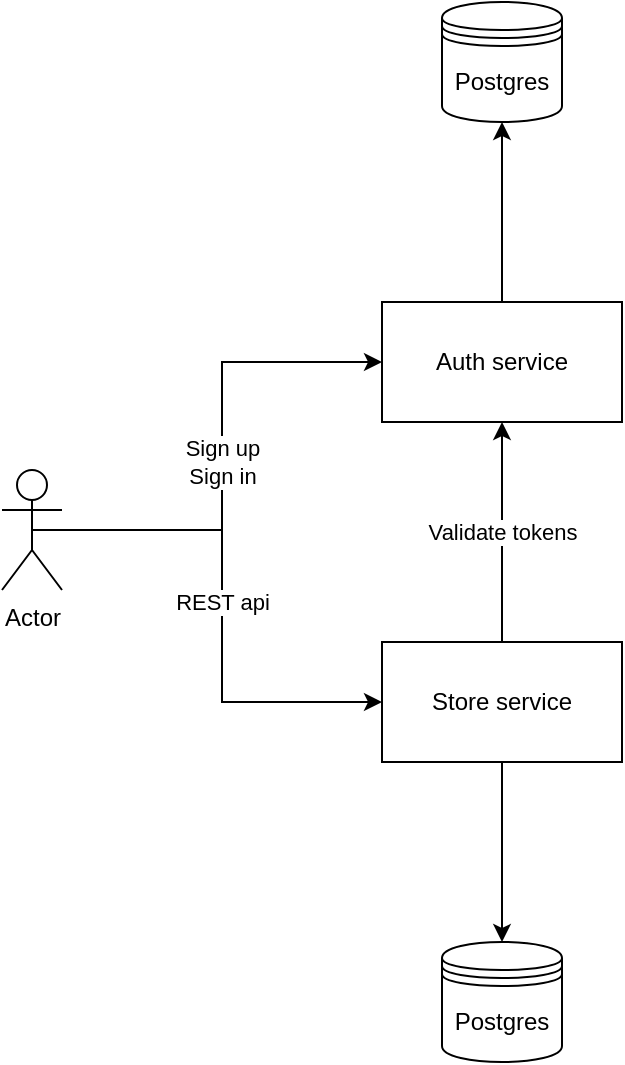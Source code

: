 <mxfile version="13.2.3" type="device"><diagram id="Ht1M8jgEwFfnCIfOTk4-" name="Page-1"><mxGraphModel dx="1355" dy="806" grid="1" gridSize="10" guides="1" tooltips="1" connect="1" arrows="1" fold="1" page="1" pageScale="1" pageWidth="1169" pageHeight="827" math="0" shadow="0"><root><mxCell id="0"/><mxCell id="1" parent="0"/><mxCell id="BpEwM4Tu0H1atbHM7HD3-6" value="REST api" style="edgeStyle=orthogonalEdgeStyle;rounded=0;orthogonalLoop=1;jettySize=auto;html=1;entryX=0;entryY=0.5;entryDx=0;entryDy=0;startArrow=none;startFill=0;exitX=0.5;exitY=0.5;exitDx=0;exitDy=0;exitPerimeter=0;" parent="1" source="BpEwM4Tu0H1atbHM7HD3-1" target="BpEwM4Tu0H1atbHM7HD3-3" edge="1"><mxGeometry relative="1" as="geometry"><mxPoint x="300" y="384" as="targetPoint"/><mxPoint x="260" y="384" as="sourcePoint"/></mxGeometry></mxCell><mxCell id="NJEs59rcsAZ4DV3cvwF2-3" value="Sign up&lt;br&gt;Sign in" style="edgeStyle=orthogonalEdgeStyle;rounded=0;orthogonalLoop=1;jettySize=auto;html=1;exitX=0.5;exitY=0.5;exitDx=0;exitDy=0;exitPerimeter=0;entryX=0;entryY=0.5;entryDx=0;entryDy=0;startArrow=none;startFill=0;" edge="1" parent="1" source="BpEwM4Tu0H1atbHM7HD3-1" target="NJEs59rcsAZ4DV3cvwF2-1"><mxGeometry relative="1" as="geometry"/></mxCell><mxCell id="BpEwM4Tu0H1atbHM7HD3-1" value="Actor" style="shape=umlActor;verticalLabelPosition=bottom;labelBackgroundColor=#ffffff;verticalAlign=top;html=1;outlineConnect=0;" parent="1" vertex="1"><mxGeometry x="190" y="354" width="30" height="60" as="geometry"/></mxCell><mxCell id="BpEwM4Tu0H1atbHM7HD3-2" value="Postgres&lt;br&gt;" style="shape=datastore;whiteSpace=wrap;html=1;" parent="1" vertex="1"><mxGeometry x="410" y="590" width="60" height="60" as="geometry"/></mxCell><mxCell id="BpEwM4Tu0H1atbHM7HD3-8" value="" style="edgeStyle=orthogonalEdgeStyle;rounded=0;orthogonalLoop=1;jettySize=auto;html=1;entryX=0.5;entryY=0;entryDx=0;entryDy=0;startArrow=none;startFill=0;" parent="1" source="BpEwM4Tu0H1atbHM7HD3-3" target="BpEwM4Tu0H1atbHM7HD3-2" edge="1"><mxGeometry relative="1" as="geometry"><mxPoint x="440" y="494" as="targetPoint"/></mxGeometry></mxCell><mxCell id="NJEs59rcsAZ4DV3cvwF2-4" value="Validate tokens" style="edgeStyle=orthogonalEdgeStyle;rounded=0;orthogonalLoop=1;jettySize=auto;html=1;exitX=0.5;exitY=0;exitDx=0;exitDy=0;entryX=0.5;entryY=1;entryDx=0;entryDy=0;startArrow=none;startFill=0;" edge="1" parent="1" source="BpEwM4Tu0H1atbHM7HD3-3" target="NJEs59rcsAZ4DV3cvwF2-1"><mxGeometry relative="1" as="geometry"/></mxCell><mxCell id="BpEwM4Tu0H1atbHM7HD3-3" value="Store service" style="rounded=0;whiteSpace=wrap;html=1;" parent="1" vertex="1"><mxGeometry x="380" y="440" width="120" height="60" as="geometry"/></mxCell><mxCell id="NJEs59rcsAZ4DV3cvwF2-6" style="edgeStyle=orthogonalEdgeStyle;rounded=0;orthogonalLoop=1;jettySize=auto;html=1;exitX=0.5;exitY=0;exitDx=0;exitDy=0;entryX=0.5;entryY=1;entryDx=0;entryDy=0;startArrow=none;startFill=0;" edge="1" parent="1" source="NJEs59rcsAZ4DV3cvwF2-1" target="NJEs59rcsAZ4DV3cvwF2-5"><mxGeometry relative="1" as="geometry"/></mxCell><mxCell id="NJEs59rcsAZ4DV3cvwF2-1" value="Auth service" style="rounded=0;whiteSpace=wrap;html=1;" vertex="1" parent="1"><mxGeometry x="380" y="270" width="120" height="60" as="geometry"/></mxCell><mxCell id="NJEs59rcsAZ4DV3cvwF2-5" value="Postgres" style="shape=datastore;whiteSpace=wrap;html=1;" vertex="1" parent="1"><mxGeometry x="410" y="120" width="60" height="60" as="geometry"/></mxCell></root></mxGraphModel></diagram></mxfile>